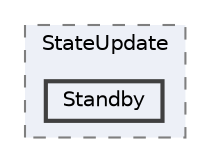 digraph "101_Management_Common/Manager/ManagementStateUpdate/StateUpdate/Standby"
{
 // LATEX_PDF_SIZE
  bgcolor="transparent";
  edge [fontname=Helvetica,fontsize=10,labelfontname=Helvetica,labelfontsize=10];
  node [fontname=Helvetica,fontsize=10,shape=box,height=0.2,width=0.4];
  compound=true
  subgraph clusterdir_2ea1264261e34000264bfe815671c762 {
    graph [ bgcolor="#edf0f7", pencolor="grey50", label="StateUpdate", fontname=Helvetica,fontsize=10 style="filled,dashed", URL="dir_2ea1264261e34000264bfe815671c762.html",tooltip=""]
  dir_f2036c828235f466f976088424e612ef [label="Standby", fillcolor="#edf0f7", color="grey25", style="filled,bold", URL="dir_f2036c828235f466f976088424e612ef.html",tooltip=""];
  }
}

